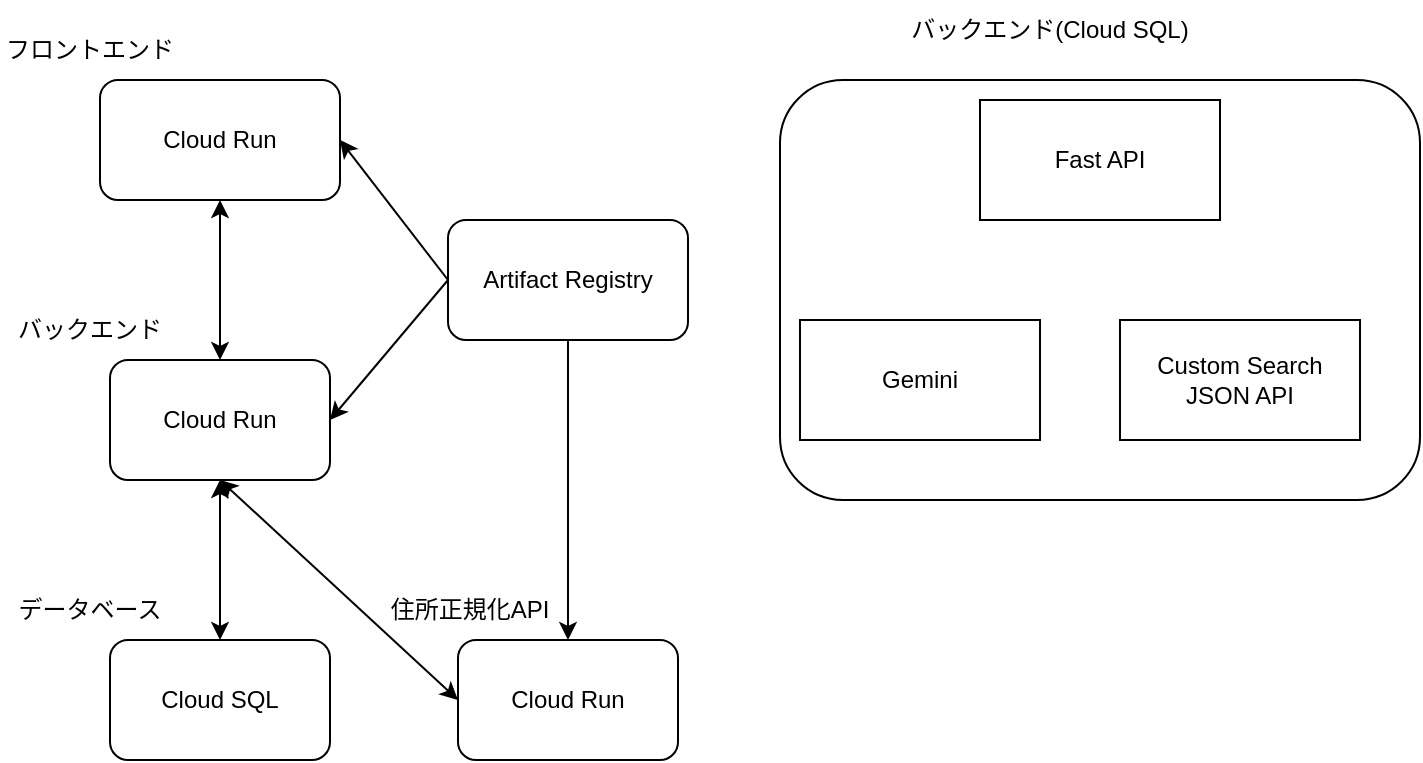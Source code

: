<mxfile version="26.0.2">
  <diagram name="ページ1" id="X2rdKLg2907U5645O1el">
    <mxGraphModel dx="1026" dy="684" grid="1" gridSize="10" guides="1" tooltips="1" connect="1" arrows="1" fold="1" page="1" pageScale="1" pageWidth="827" pageHeight="1169" math="0" shadow="0">
      <root>
        <mxCell id="0" />
        <mxCell id="1" parent="0" />
        <mxCell id="pGmlumF4uRX_qSD4XHm6-1" value="Cloud Run" style="rounded=1;whiteSpace=wrap;html=1;" vertex="1" parent="1">
          <mxGeometry x="120" y="110" width="120" height="60" as="geometry" />
        </mxCell>
        <mxCell id="pGmlumF4uRX_qSD4XHm6-2" value="フロントエンド" style="text;strokeColor=none;align=center;fillColor=none;html=1;verticalAlign=middle;whiteSpace=wrap;rounded=0;" vertex="1" parent="1">
          <mxGeometry x="70" y="80" width="90" height="30" as="geometry" />
        </mxCell>
        <mxCell id="pGmlumF4uRX_qSD4XHm6-3" value="バックエンド" style="text;strokeColor=none;align=center;fillColor=none;html=1;verticalAlign=middle;whiteSpace=wrap;rounded=0;" vertex="1" parent="1">
          <mxGeometry x="70" y="220" width="90" height="30" as="geometry" />
        </mxCell>
        <mxCell id="pGmlumF4uRX_qSD4XHm6-4" value="Cloud Run" style="rounded=1;whiteSpace=wrap;html=1;" vertex="1" parent="1">
          <mxGeometry x="125" y="250" width="110" height="60" as="geometry" />
        </mxCell>
        <mxCell id="pGmlumF4uRX_qSD4XHm6-6" value="住所正規化API" style="text;strokeColor=none;align=center;fillColor=none;html=1;verticalAlign=middle;whiteSpace=wrap;rounded=0;" vertex="1" parent="1">
          <mxGeometry x="260" y="360" width="90" height="30" as="geometry" />
        </mxCell>
        <mxCell id="pGmlumF4uRX_qSD4XHm6-7" value="Cloud Run" style="rounded=1;whiteSpace=wrap;html=1;" vertex="1" parent="1">
          <mxGeometry x="299" y="390" width="110" height="60" as="geometry" />
        </mxCell>
        <mxCell id="pGmlumF4uRX_qSD4XHm6-8" value="Cloud SQL" style="rounded=1;whiteSpace=wrap;html=1;" vertex="1" parent="1">
          <mxGeometry x="125" y="390" width="110" height="60" as="geometry" />
        </mxCell>
        <mxCell id="pGmlumF4uRX_qSD4XHm6-9" value="データベース" style="text;strokeColor=none;align=center;fillColor=none;html=1;verticalAlign=middle;whiteSpace=wrap;rounded=0;" vertex="1" parent="1">
          <mxGeometry x="70" y="360" width="90" height="30" as="geometry" />
        </mxCell>
        <mxCell id="pGmlumF4uRX_qSD4XHm6-10" value="バックエンド(Cloud SQL)" style="text;strokeColor=none;align=center;fillColor=none;html=1;verticalAlign=middle;whiteSpace=wrap;rounded=0;" vertex="1" parent="1">
          <mxGeometry x="520" y="70" width="150" height="30" as="geometry" />
        </mxCell>
        <mxCell id="pGmlumF4uRX_qSD4XHm6-11" value="" style="rounded=1;whiteSpace=wrap;html=1;" vertex="1" parent="1">
          <mxGeometry x="460" y="110" width="320" height="210" as="geometry" />
        </mxCell>
        <mxCell id="pGmlumF4uRX_qSD4XHm6-15" value="Fast API" style="rounded=0;whiteSpace=wrap;html=1;" vertex="1" parent="1">
          <mxGeometry x="560" y="120" width="120" height="60" as="geometry" />
        </mxCell>
        <mxCell id="pGmlumF4uRX_qSD4XHm6-16" value="Gemini" style="rounded=0;whiteSpace=wrap;html=1;" vertex="1" parent="1">
          <mxGeometry x="470" y="230" width="120" height="60" as="geometry" />
        </mxCell>
        <mxCell id="pGmlumF4uRX_qSD4XHm6-17" value="Custom Search JSON API" style="rounded=0;whiteSpace=wrap;html=1;movable=1;resizable=1;rotatable=1;deletable=1;editable=1;locked=0;connectable=1;" vertex="1" parent="1">
          <mxGeometry x="630" y="230" width="120" height="60" as="geometry" />
        </mxCell>
        <mxCell id="pGmlumF4uRX_qSD4XHm6-20" value="" style="endArrow=classic;startArrow=classic;html=1;rounded=0;exitX=0.5;exitY=0;exitDx=0;exitDy=0;" edge="1" parent="1" source="pGmlumF4uRX_qSD4XHm6-4">
          <mxGeometry width="50" height="50" relative="1" as="geometry">
            <mxPoint x="340" y="380" as="sourcePoint" />
            <mxPoint x="180" y="170" as="targetPoint" />
          </mxGeometry>
        </mxCell>
        <mxCell id="pGmlumF4uRX_qSD4XHm6-21" value="" style="endArrow=classic;startArrow=classic;html=1;rounded=0;exitX=0.5;exitY=0;exitDx=0;exitDy=0;entryX=0.5;entryY=1;entryDx=0;entryDy=0;" edge="1" parent="1" source="pGmlumF4uRX_qSD4XHm6-8" target="pGmlumF4uRX_qSD4XHm6-4">
          <mxGeometry width="50" height="50" relative="1" as="geometry">
            <mxPoint x="190" y="260" as="sourcePoint" />
            <mxPoint x="190" y="180" as="targetPoint" />
          </mxGeometry>
        </mxCell>
        <mxCell id="pGmlumF4uRX_qSD4XHm6-22" value="" style="endArrow=classic;startArrow=classic;html=1;rounded=0;exitX=0;exitY=0.5;exitDx=0;exitDy=0;entryX=0.5;entryY=1;entryDx=0;entryDy=0;" edge="1" parent="1" source="pGmlumF4uRX_qSD4XHm6-7" target="pGmlumF4uRX_qSD4XHm6-4">
          <mxGeometry width="50" height="50" relative="1" as="geometry">
            <mxPoint x="190" y="400" as="sourcePoint" />
            <mxPoint x="220" y="330" as="targetPoint" />
          </mxGeometry>
        </mxCell>
        <mxCell id="pGmlumF4uRX_qSD4XHm6-23" value="Artifact Registry" style="rounded=1;whiteSpace=wrap;html=1;" vertex="1" parent="1">
          <mxGeometry x="294" y="180" width="120" height="60" as="geometry" />
        </mxCell>
        <mxCell id="pGmlumF4uRX_qSD4XHm6-24" value="" style="endArrow=classic;html=1;rounded=0;exitX=0;exitY=0.5;exitDx=0;exitDy=0;entryX=1;entryY=0.5;entryDx=0;entryDy=0;" edge="1" parent="1" source="pGmlumF4uRX_qSD4XHm6-23" target="pGmlumF4uRX_qSD4XHm6-1">
          <mxGeometry width="50" height="50" relative="1" as="geometry">
            <mxPoint x="340" y="380" as="sourcePoint" />
            <mxPoint x="390" y="330" as="targetPoint" />
          </mxGeometry>
        </mxCell>
        <mxCell id="pGmlumF4uRX_qSD4XHm6-25" value="" style="endArrow=classic;html=1;rounded=0;exitX=0;exitY=0.5;exitDx=0;exitDy=0;entryX=1;entryY=0.5;entryDx=0;entryDy=0;" edge="1" parent="1" source="pGmlumF4uRX_qSD4XHm6-23" target="pGmlumF4uRX_qSD4XHm6-4">
          <mxGeometry width="50" height="50" relative="1" as="geometry">
            <mxPoint x="310" y="150" as="sourcePoint" />
            <mxPoint x="235" y="250" as="targetPoint" />
          </mxGeometry>
        </mxCell>
        <mxCell id="pGmlumF4uRX_qSD4XHm6-27" value="" style="endArrow=classic;html=1;rounded=0;exitX=0.5;exitY=1;exitDx=0;exitDy=0;entryX=0.5;entryY=0;entryDx=0;entryDy=0;" edge="1" parent="1" source="pGmlumF4uRX_qSD4XHm6-23" target="pGmlumF4uRX_qSD4XHm6-7">
          <mxGeometry width="50" height="50" relative="1" as="geometry">
            <mxPoint x="340" y="380" as="sourcePoint" />
            <mxPoint x="390" y="330" as="targetPoint" />
          </mxGeometry>
        </mxCell>
      </root>
    </mxGraphModel>
  </diagram>
</mxfile>
